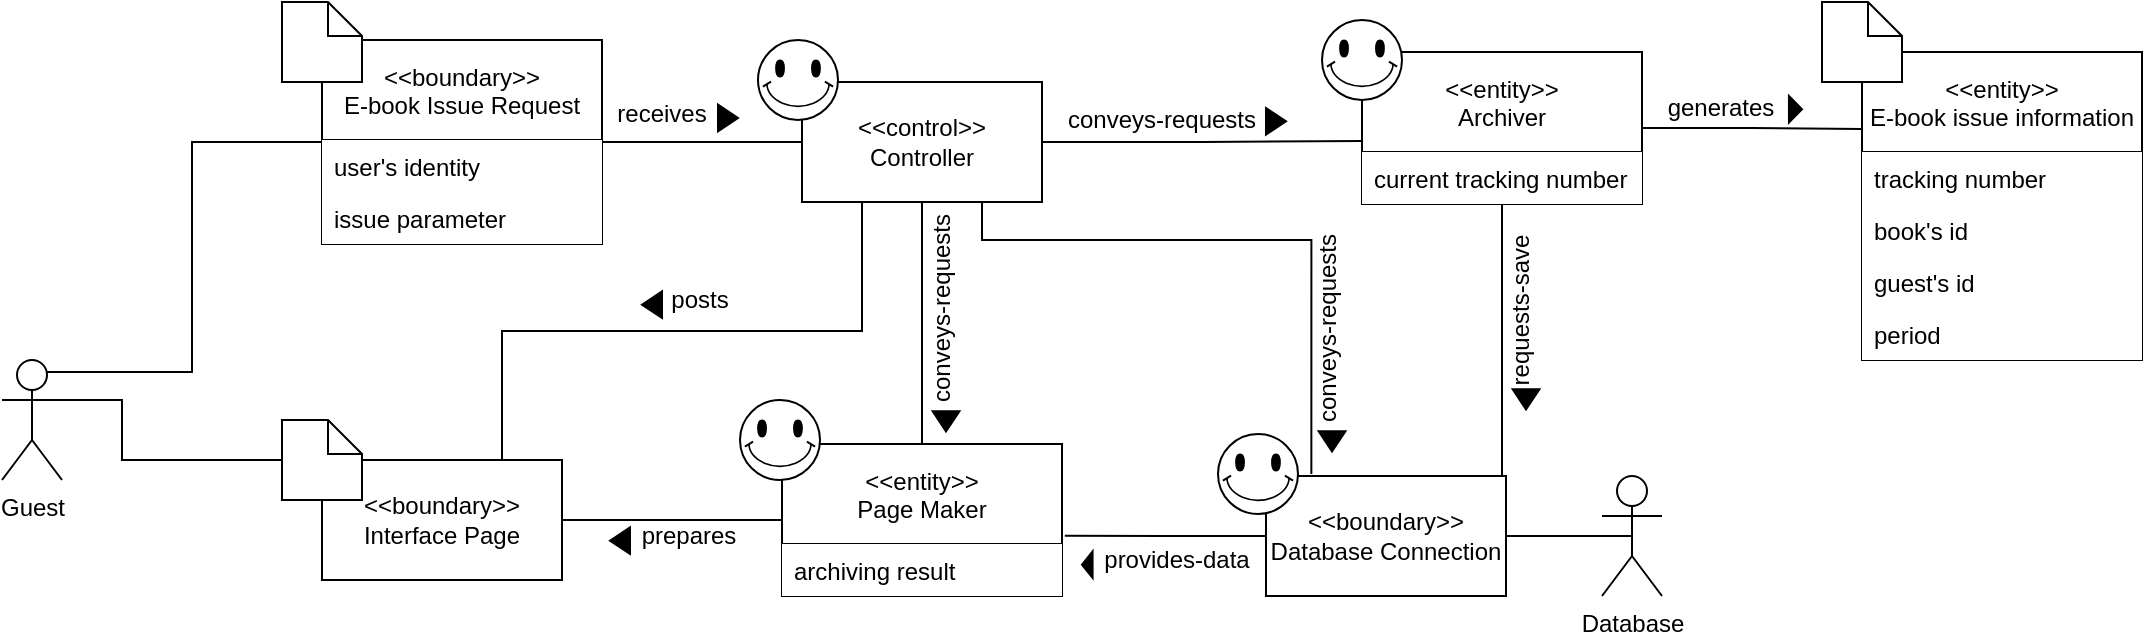 <mxfile version="14.6.6" type="github">
  <diagram id="Ahu1lWfsLy-Kstf_tas9" name="Page-1">
    <mxGraphModel dx="2036" dy="1252" grid="1" gridSize="10" guides="1" tooltips="1" connect="1" arrows="1" fold="1" page="1" pageScale="1" pageWidth="827" pageHeight="1169" math="0" shadow="0">
      <root>
        <mxCell id="0" />
        <mxCell id="1" parent="0" />
        <mxCell id="RzItGrPprOTBNBFDB4bP-28" style="edgeStyle=orthogonalEdgeStyle;rounded=0;orthogonalLoop=1;jettySize=auto;html=1;entryX=0.5;entryY=0;entryDx=0;entryDy=0;endArrow=none;endFill=0;" parent="1" source="RzItGrPprOTBNBFDB4bP-31" target="RzItGrPprOTBNBFDB4bP-49" edge="1">
          <mxGeometry relative="1" as="geometry" />
        </mxCell>
        <mxCell id="RzItGrPprOTBNBFDB4bP-30" style="edgeStyle=orthogonalEdgeStyle;rounded=0;orthogonalLoop=1;jettySize=auto;html=1;entryX=0.75;entryY=0;entryDx=0;entryDy=0;startArrow=none;startFill=0;endArrow=none;endFill=0;exitX=0.25;exitY=1;exitDx=0;exitDy=0;" parent="1" source="RzItGrPprOTBNBFDB4bP-31" target="RzItGrPprOTBNBFDB4bP-33" edge="1">
          <mxGeometry relative="1" as="geometry" />
        </mxCell>
        <mxCell id="RzItGrPprOTBNBFDB4bP-97" style="edgeStyle=orthogonalEdgeStyle;rounded=0;orthogonalLoop=1;jettySize=auto;html=1;endArrow=none;endFill=0;entryX=0.004;entryY=0.586;entryDx=0;entryDy=0;entryPerimeter=0;" parent="1" source="RzItGrPprOTBNBFDB4bP-31" target="RzItGrPprOTBNBFDB4bP-105" edge="1">
          <mxGeometry relative="1" as="geometry">
            <mxPoint x="850" y="321" as="targetPoint" />
          </mxGeometry>
        </mxCell>
        <mxCell id="RzItGrPprOTBNBFDB4bP-31" value="&amp;lt;&amp;lt;control&amp;gt;&amp;gt;&lt;br&gt;Controller" style="rounded=0;whiteSpace=wrap;html=1;" parent="1" vertex="1">
          <mxGeometry x="570" y="291" width="120" height="60" as="geometry" />
        </mxCell>
        <mxCell id="RzItGrPprOTBNBFDB4bP-32" style="edgeStyle=orthogonalEdgeStyle;rounded=0;orthogonalLoop=1;jettySize=auto;html=1;exitX=1;exitY=0.5;exitDx=0;exitDy=0;entryX=0;entryY=0.5;entryDx=0;entryDy=0;endArrow=none;endFill=0;startArrow=none;startFill=0;" parent="1" source="RzItGrPprOTBNBFDB4bP-33" target="RzItGrPprOTBNBFDB4bP-49" edge="1">
          <mxGeometry relative="1" as="geometry" />
        </mxCell>
        <mxCell id="RzItGrPprOTBNBFDB4bP-33" value="&amp;lt;&amp;lt;boundary&amp;gt;&amp;gt;&lt;br&gt;Interface Page" style="rounded=0;whiteSpace=wrap;html=1;" parent="1" vertex="1">
          <mxGeometry x="330" y="480" width="120" height="60" as="geometry" />
        </mxCell>
        <mxCell id="RzItGrPprOTBNBFDB4bP-34" style="edgeStyle=orthogonalEdgeStyle;rounded=0;orthogonalLoop=1;jettySize=auto;html=1;endArrow=none;endFill=0;entryX=0.75;entryY=1;entryDx=0;entryDy=0;exitX=0.189;exitY=-0.017;exitDx=0;exitDy=0;exitPerimeter=0;" parent="1" source="RzItGrPprOTBNBFDB4bP-36" target="RzItGrPprOTBNBFDB4bP-31" edge="1">
          <mxGeometry relative="1" as="geometry">
            <Array as="points">
              <mxPoint x="825" y="370" />
              <mxPoint x="660" y="370" />
            </Array>
          </mxGeometry>
        </mxCell>
        <mxCell id="RzItGrPprOTBNBFDB4bP-117" style="edgeStyle=orthogonalEdgeStyle;rounded=0;orthogonalLoop=1;jettySize=auto;html=1;entryX=1.01;entryY=0.603;entryDx=0;entryDy=0;entryPerimeter=0;endArrow=none;endFill=0;" parent="1" source="RzItGrPprOTBNBFDB4bP-36" target="RzItGrPprOTBNBFDB4bP-49" edge="1">
          <mxGeometry relative="1" as="geometry" />
        </mxCell>
        <mxCell id="RzItGrPprOTBNBFDB4bP-36" value="&amp;lt;&amp;lt;boundary&amp;gt;&amp;gt;&lt;br&gt;Database Connection" style="rounded=0;whiteSpace=wrap;html=1;" parent="1" vertex="1">
          <mxGeometry x="802" y="488" width="120" height="60" as="geometry" />
        </mxCell>
        <mxCell id="RzItGrPprOTBNBFDB4bP-37" style="edgeStyle=orthogonalEdgeStyle;rounded=0;orthogonalLoop=1;jettySize=auto;html=1;exitX=0.5;exitY=0.5;exitDx=0;exitDy=0;exitPerimeter=0;endArrow=none;endFill=0;" parent="1" source="RzItGrPprOTBNBFDB4bP-38" target="RzItGrPprOTBNBFDB4bP-36" edge="1">
          <mxGeometry relative="1" as="geometry" />
        </mxCell>
        <mxCell id="RzItGrPprOTBNBFDB4bP-38" value="Database" style="shape=umlActor;verticalLabelPosition=bottom;verticalAlign=top;html=1;outlineConnect=0;" parent="1" vertex="1">
          <mxGeometry x="970" y="488" width="30" height="60" as="geometry" />
        </mxCell>
        <mxCell id="RzItGrPprOTBNBFDB4bP-39" style="edgeStyle=orthogonalEdgeStyle;rounded=0;orthogonalLoop=1;jettySize=auto;html=1;entryX=0;entryY=0.5;entryDx=0;entryDy=0;endArrow=none;endFill=0;exitX=0.75;exitY=0.1;exitDx=0;exitDy=0;exitPerimeter=0;" parent="1" source="RzItGrPprOTBNBFDB4bP-41" target="RzItGrPprOTBNBFDB4bP-43" edge="1">
          <mxGeometry relative="1" as="geometry" />
        </mxCell>
        <mxCell id="RzItGrPprOTBNBFDB4bP-40" style="edgeStyle=orthogonalEdgeStyle;rounded=0;orthogonalLoop=1;jettySize=auto;html=1;endArrow=none;endFill=0;exitX=1;exitY=0.333;exitDx=0;exitDy=0;exitPerimeter=0;" parent="1" source="RzItGrPprOTBNBFDB4bP-41" target="RzItGrPprOTBNBFDB4bP-33" edge="1">
          <mxGeometry relative="1" as="geometry">
            <Array as="points">
              <mxPoint x="230" y="450" />
              <mxPoint x="230" y="480" />
              <mxPoint x="430" y="480" />
            </Array>
          </mxGeometry>
        </mxCell>
        <mxCell id="RzItGrPprOTBNBFDB4bP-41" value="Guest" style="shape=umlActor;verticalLabelPosition=bottom;verticalAlign=top;html=1;outlineConnect=0;" parent="1" vertex="1">
          <mxGeometry x="170" y="430" width="30" height="60" as="geometry" />
        </mxCell>
        <mxCell id="RzItGrPprOTBNBFDB4bP-42" style="edgeStyle=orthogonalEdgeStyle;rounded=0;orthogonalLoop=1;jettySize=auto;html=1;exitX=1;exitY=0.5;exitDx=0;exitDy=0;entryX=0;entryY=0.5;entryDx=0;entryDy=0;endArrow=none;endFill=0;" parent="1" source="RzItGrPprOTBNBFDB4bP-43" target="RzItGrPprOTBNBFDB4bP-31" edge="1">
          <mxGeometry relative="1" as="geometry" />
        </mxCell>
        <mxCell id="RzItGrPprOTBNBFDB4bP-43" value="&lt;&lt;boundary&gt;&gt;&#xa;E-book Issue Request" style="swimlane;fontStyle=0;childLayout=stackLayout;horizontal=1;startSize=50;horizontalStack=0;resizeParent=1;resizeParentMax=0;resizeLast=0;collapsible=1;marginBottom=0;" parent="1" vertex="1">
          <mxGeometry x="330" y="270" width="140" height="102" as="geometry">
            <mxRectangle x="330" y="270" width="120" height="50" as="alternateBounds" />
          </mxGeometry>
        </mxCell>
        <mxCell id="RzItGrPprOTBNBFDB4bP-44" value="user&#39;s identity" style="text;align=left;verticalAlign=top;spacingLeft=4;spacingRight=4;overflow=hidden;rotatable=0;points=[[0,0.5],[1,0.5]];portConstraint=eastwest;fillColor=#ffffff;" parent="RzItGrPprOTBNBFDB4bP-43" vertex="1">
          <mxGeometry y="50" width="140" height="26" as="geometry" />
        </mxCell>
        <mxCell id="RzItGrPprOTBNBFDB4bP-45" value="issue parameter" style="text;align=left;verticalAlign=top;spacingLeft=4;spacingRight=4;overflow=hidden;rotatable=0;points=[[0,0.5],[1,0.5]];portConstraint=eastwest;fillColor=#ffffff;" parent="RzItGrPprOTBNBFDB4bP-43" vertex="1">
          <mxGeometry y="76" width="140" height="26" as="geometry" />
        </mxCell>
        <mxCell id="RzItGrPprOTBNBFDB4bP-49" value="&lt;&lt;entity&gt;&gt;&#xa;Page Maker" style="swimlane;fontStyle=0;childLayout=stackLayout;horizontal=1;startSize=50;horizontalStack=0;resizeParent=1;resizeParentMax=0;resizeLast=0;collapsible=1;marginBottom=0;" parent="1" vertex="1">
          <mxGeometry x="560" y="472" width="140" height="76" as="geometry" />
        </mxCell>
        <mxCell id="RzItGrPprOTBNBFDB4bP-50" value="archiving result" style="text;align=left;verticalAlign=top;spacingLeft=4;spacingRight=4;overflow=hidden;rotatable=0;points=[[0,0.5],[1,0.5]];portConstraint=eastwest;fillColor=#ffffff;" parent="RzItGrPprOTBNBFDB4bP-49" vertex="1">
          <mxGeometry y="50" width="140" height="26" as="geometry" />
        </mxCell>
        <mxCell id="RzItGrPprOTBNBFDB4bP-51" value="" style="verticalLabelPosition=bottom;verticalAlign=top;html=1;shape=mxgraph.basic.smiley" parent="1" vertex="1">
          <mxGeometry x="539" y="450" width="40" height="40" as="geometry" />
        </mxCell>
        <mxCell id="RzItGrPprOTBNBFDB4bP-52" value="" style="verticalLabelPosition=bottom;verticalAlign=top;html=1;shape=mxgraph.basic.smiley" parent="1" vertex="1">
          <mxGeometry x="548" y="270" width="40" height="40" as="geometry" />
        </mxCell>
        <mxCell id="RzItGrPprOTBNBFDB4bP-53" value="" style="verticalLabelPosition=bottom;verticalAlign=top;html=1;shape=mxgraph.basic.smiley" parent="1" vertex="1">
          <mxGeometry x="778" y="467" width="40" height="40" as="geometry" />
        </mxCell>
        <mxCell id="RzItGrPprOTBNBFDB4bP-55" value="" style="shape=note2;boundedLbl=1;whiteSpace=wrap;html=1;size=17;verticalAlign=top;align=center;fillColor=#ffffff;" parent="1" vertex="1">
          <mxGeometry x="310" y="251" width="40" height="40" as="geometry" />
        </mxCell>
        <mxCell id="RzItGrPprOTBNBFDB4bP-56" value="" style="shape=note2;boundedLbl=1;whiteSpace=wrap;html=1;size=17;verticalAlign=top;align=center;fillColor=#ffffff;" parent="1" vertex="1">
          <mxGeometry x="310" y="460" width="40" height="40" as="geometry" />
        </mxCell>
        <mxCell id="RzItGrPprOTBNBFDB4bP-64" value="" style="group;rotation=90;" parent="1" vertex="1" connectable="0">
          <mxGeometry x="587" y="400" width="112" height="20" as="geometry" />
        </mxCell>
        <mxCell id="RzItGrPprOTBNBFDB4bP-65" value="conveys-requests" style="text;html=1;strokeColor=none;fillColor=none;align=center;verticalAlign=middle;whiteSpace=wrap;rounded=0;rotation=-90;" parent="RzItGrPprOTBNBFDB4bP-64" vertex="1">
          <mxGeometry x="3" y="-6" width="100" height="20" as="geometry" />
        </mxCell>
        <mxCell id="RzItGrPprOTBNBFDB4bP-66" value="" style="triangle;whiteSpace=wrap;html=1;fillColor=#000000;rotation=90;" parent="RzItGrPprOTBNBFDB4bP-64" vertex="1">
          <mxGeometry x="50" y="54" width="10" height="13.33" as="geometry" />
        </mxCell>
        <mxCell id="RzItGrPprOTBNBFDB4bP-67" value="" style="group" parent="1" vertex="1" connectable="0">
          <mxGeometry x="490" y="390" width="49" height="20" as="geometry" />
        </mxCell>
        <mxCell id="RzItGrPprOTBNBFDB4bP-68" value="posts" style="text;html=1;strokeColor=none;fillColor=none;align=center;verticalAlign=middle;whiteSpace=wrap;rounded=0;" parent="RzItGrPprOTBNBFDB4bP-67" vertex="1">
          <mxGeometry x="9" width="40" height="20" as="geometry" />
        </mxCell>
        <mxCell id="RzItGrPprOTBNBFDB4bP-69" value="" style="triangle;whiteSpace=wrap;html=1;fillColor=#000000;rotation=-180;" parent="RzItGrPprOTBNBFDB4bP-67" vertex="1">
          <mxGeometry y="5.67" width="10" height="13.33" as="geometry" />
        </mxCell>
        <mxCell id="RzItGrPprOTBNBFDB4bP-70" value="" style="group" parent="1" vertex="1" connectable="0">
          <mxGeometry x="474" y="508" width="70" height="20" as="geometry" />
        </mxCell>
        <mxCell id="RzItGrPprOTBNBFDB4bP-71" value="prepares" style="text;html=1;strokeColor=none;fillColor=none;align=center;verticalAlign=middle;whiteSpace=wrap;rounded=0;" parent="RzItGrPprOTBNBFDB4bP-70" vertex="1">
          <mxGeometry x="9" width="61" height="20" as="geometry" />
        </mxCell>
        <mxCell id="RzItGrPprOTBNBFDB4bP-72" value="" style="triangle;whiteSpace=wrap;html=1;fillColor=#000000;rotation=-180;" parent="RzItGrPprOTBNBFDB4bP-70" vertex="1">
          <mxGeometry y="5.67" width="10" height="13.33" as="geometry" />
        </mxCell>
        <mxCell id="RzItGrPprOTBNBFDB4bP-81" value="" style="group;rotation=90;" parent="1" vertex="1" connectable="0">
          <mxGeometry x="780" y="410" width="112" height="20" as="geometry" />
        </mxCell>
        <mxCell id="RzItGrPprOTBNBFDB4bP-82" value="conveys-requests" style="text;html=1;strokeColor=none;fillColor=none;align=center;verticalAlign=middle;whiteSpace=wrap;rounded=0;rotation=-90;" parent="RzItGrPprOTBNBFDB4bP-81" vertex="1">
          <mxGeometry x="3" y="-6" width="100" height="20" as="geometry" />
        </mxCell>
        <mxCell id="RzItGrPprOTBNBFDB4bP-83" value="" style="triangle;whiteSpace=wrap;html=1;fillColor=#000000;rotation=90;" parent="RzItGrPprOTBNBFDB4bP-81" vertex="1">
          <mxGeometry x="50" y="54" width="10" height="13.33" as="geometry" />
        </mxCell>
        <mxCell id="RzItGrPprOTBNBFDB4bP-88" style="edgeStyle=orthogonalEdgeStyle;rounded=0;orthogonalLoop=1;jettySize=auto;html=1;endArrow=none;endFill=0;" parent="1" source="RzItGrPprOTBNBFDB4bP-105" target="RzItGrPprOTBNBFDB4bP-36" edge="1">
          <mxGeometry relative="1" as="geometry">
            <mxPoint x="880" y="351" as="sourcePoint" />
            <mxPoint x="849" y="490" as="targetPoint" />
            <Array as="points">
              <mxPoint x="920" y="460" />
              <mxPoint x="920" y="460" />
            </Array>
          </mxGeometry>
        </mxCell>
        <mxCell id="RzItGrPprOTBNBFDB4bP-89" value="" style="group;rotation=90;" parent="1" vertex="1" connectable="0">
          <mxGeometry x="876" y="410" width="112" height="20" as="geometry" />
        </mxCell>
        <mxCell id="RzItGrPprOTBNBFDB4bP-90" value="requests-save" style="text;html=1;strokeColor=none;fillColor=none;align=center;verticalAlign=middle;whiteSpace=wrap;rounded=0;rotation=-90;" parent="RzItGrPprOTBNBFDB4bP-89" vertex="1">
          <mxGeometry x="11.5" y="-14.5" width="83" height="20" as="geometry" />
        </mxCell>
        <mxCell id="RzItGrPprOTBNBFDB4bP-91" value="" style="triangle;whiteSpace=wrap;html=1;fillColor=#000000;rotation=90;" parent="RzItGrPprOTBNBFDB4bP-89" vertex="1">
          <mxGeometry x="51" y="33" width="10" height="13.33" as="geometry" />
        </mxCell>
        <mxCell id="RzItGrPprOTBNBFDB4bP-92" value="&lt;&lt;entity&gt;&gt;&#xa;E-book issue information" style="swimlane;fontStyle=0;childLayout=stackLayout;horizontal=1;startSize=50;horizontalStack=0;resizeParent=1;resizeParentMax=0;resizeLast=0;collapsible=1;marginBottom=0;" parent="1" vertex="1">
          <mxGeometry x="1100" y="276" width="140" height="154" as="geometry">
            <mxRectangle x="330" y="270" width="120" height="50" as="alternateBounds" />
          </mxGeometry>
        </mxCell>
        <mxCell id="RzItGrPprOTBNBFDB4bP-93" value="tracking number" style="text;align=left;verticalAlign=top;spacingLeft=4;spacingRight=4;overflow=hidden;rotatable=0;points=[[0,0.5],[1,0.5]];portConstraint=eastwest;fillColor=#ffffff;" parent="RzItGrPprOTBNBFDB4bP-92" vertex="1">
          <mxGeometry y="50" width="140" height="26" as="geometry" />
        </mxCell>
        <mxCell id="RzItGrPprOTBNBFDB4bP-94" value="book&#39;s id" style="text;align=left;verticalAlign=top;spacingLeft=4;spacingRight=4;overflow=hidden;rotatable=0;points=[[0,0.5],[1,0.5]];portConstraint=eastwest;fillColor=#ffffff;" parent="RzItGrPprOTBNBFDB4bP-92" vertex="1">
          <mxGeometry y="76" width="140" height="26" as="geometry" />
        </mxCell>
        <mxCell id="RzItGrPprOTBNBFDB4bP-102" value="guest&#39;s id" style="text;align=left;verticalAlign=top;spacingLeft=4;spacingRight=4;overflow=hidden;rotatable=0;points=[[0,0.5],[1,0.5]];portConstraint=eastwest;fillColor=#ffffff;" parent="RzItGrPprOTBNBFDB4bP-92" vertex="1">
          <mxGeometry y="102" width="140" height="26" as="geometry" />
        </mxCell>
        <mxCell id="RzItGrPprOTBNBFDB4bP-103" value="period" style="text;align=left;verticalAlign=top;spacingLeft=4;spacingRight=4;overflow=hidden;rotatable=0;points=[[0,0.5],[1,0.5]];portConstraint=eastwest;fillColor=#ffffff;" parent="RzItGrPprOTBNBFDB4bP-92" vertex="1">
          <mxGeometry y="128" width="140" height="26" as="geometry" />
        </mxCell>
        <mxCell id="RzItGrPprOTBNBFDB4bP-95" value="" style="shape=note2;boundedLbl=1;whiteSpace=wrap;html=1;size=17;verticalAlign=top;align=center;fillColor=#ffffff;" parent="1" vertex="1">
          <mxGeometry x="1080" y="251" width="40" height="40" as="geometry" />
        </mxCell>
        <mxCell id="RzItGrPprOTBNBFDB4bP-98" value="" style="group;rotation=0;" parent="1" vertex="1" connectable="0">
          <mxGeometry x="700" y="300" width="112" height="20" as="geometry" />
        </mxCell>
        <mxCell id="RzItGrPprOTBNBFDB4bP-99" value="conveys-requests" style="text;html=1;strokeColor=none;fillColor=none;align=center;verticalAlign=middle;whiteSpace=wrap;rounded=0;rotation=0;" parent="RzItGrPprOTBNBFDB4bP-98" vertex="1">
          <mxGeometry width="100" height="20" as="geometry" />
        </mxCell>
        <mxCell id="RzItGrPprOTBNBFDB4bP-100" value="" style="triangle;whiteSpace=wrap;html=1;fillColor=#000000;rotation=0;" parent="RzItGrPprOTBNBFDB4bP-98" vertex="1">
          <mxGeometry x="102" y="4" width="10" height="13.33" as="geometry" />
        </mxCell>
        <mxCell id="RzItGrPprOTBNBFDB4bP-101" value="" style="group" parent="1" vertex="1" connectable="0">
          <mxGeometry x="480" y="296.66" width="58" height="20" as="geometry" />
        </mxCell>
        <mxCell id="RzItGrPprOTBNBFDB4bP-57" value="receives" style="text;html=1;strokeColor=none;fillColor=none;align=center;verticalAlign=middle;whiteSpace=wrap;rounded=0;" parent="RzItGrPprOTBNBFDB4bP-101" vertex="1">
          <mxGeometry width="40" height="20" as="geometry" />
        </mxCell>
        <mxCell id="RzItGrPprOTBNBFDB4bP-58" value="" style="triangle;whiteSpace=wrap;html=1;fillColor=#000000;" parent="RzItGrPprOTBNBFDB4bP-101" vertex="1">
          <mxGeometry x="48" y="5.67" width="10" height="13.33" as="geometry" />
        </mxCell>
        <mxCell id="RzItGrPprOTBNBFDB4bP-107" style="edgeStyle=orthogonalEdgeStyle;rounded=0;orthogonalLoop=1;jettySize=auto;html=1;entryX=0;entryY=0.25;entryDx=0;entryDy=0;endArrow=none;endFill=0;" parent="1" source="RzItGrPprOTBNBFDB4bP-105" target="RzItGrPprOTBNBFDB4bP-92" edge="1">
          <mxGeometry relative="1" as="geometry" />
        </mxCell>
        <mxCell id="RzItGrPprOTBNBFDB4bP-105" value="&lt;&lt;entity&gt;&gt;&#xa;Archiver" style="swimlane;fontStyle=0;childLayout=stackLayout;horizontal=1;startSize=50;horizontalStack=0;resizeParent=1;resizeParentMax=0;resizeLast=0;collapsible=1;marginBottom=0;" parent="1" vertex="1">
          <mxGeometry x="850" y="276" width="140" height="76" as="geometry" />
        </mxCell>
        <mxCell id="RzItGrPprOTBNBFDB4bP-106" value="current tracking number" style="text;align=left;verticalAlign=top;spacingLeft=4;spacingRight=4;overflow=hidden;rotatable=0;points=[[0,0.5],[1,0.5]];portConstraint=eastwest;fillColor=#ffffff;" parent="RzItGrPprOTBNBFDB4bP-105" vertex="1">
          <mxGeometry y="50" width="140" height="26" as="geometry" />
        </mxCell>
        <mxCell id="RzItGrPprOTBNBFDB4bP-87" value="" style="verticalLabelPosition=bottom;verticalAlign=top;html=1;shape=mxgraph.basic.smiley" parent="1" vertex="1">
          <mxGeometry x="830" y="260" width="40" height="40" as="geometry" />
        </mxCell>
        <mxCell id="RzItGrPprOTBNBFDB4bP-109" value="" style="group;rotation=0;" parent="1" vertex="1" connectable="0">
          <mxGeometry x="997" y="294" width="73" height="20" as="geometry" />
        </mxCell>
        <mxCell id="RzItGrPprOTBNBFDB4bP-110" value="generates" style="text;html=1;strokeColor=none;fillColor=none;align=center;verticalAlign=middle;whiteSpace=wrap;rounded=0;rotation=0;" parent="RzItGrPprOTBNBFDB4bP-109" vertex="1">
          <mxGeometry width="65.179" height="20" as="geometry" />
        </mxCell>
        <mxCell id="RzItGrPprOTBNBFDB4bP-111" value="" style="triangle;whiteSpace=wrap;html=1;fillColor=#000000;rotation=0;" parent="RzItGrPprOTBNBFDB4bP-109" vertex="1">
          <mxGeometry x="66.482" y="4" width="6.518" height="13.33" as="geometry" />
        </mxCell>
        <mxCell id="RzItGrPprOTBNBFDB4bP-114" value="" style="group" parent="1" vertex="1" connectable="0">
          <mxGeometry x="710" y="520" width="90" height="20" as="geometry" />
        </mxCell>
        <mxCell id="RzItGrPprOTBNBFDB4bP-115" value="provides-data" style="text;html=1;strokeColor=none;fillColor=none;align=center;verticalAlign=middle;whiteSpace=wrap;rounded=0;" parent="RzItGrPprOTBNBFDB4bP-114" vertex="1">
          <mxGeometry x="4.762" width="85.238" height="20" as="geometry" />
        </mxCell>
        <mxCell id="RzItGrPprOTBNBFDB4bP-116" value="" style="triangle;whiteSpace=wrap;html=1;fillColor=#000000;rotation=-180;" parent="RzItGrPprOTBNBFDB4bP-114" vertex="1">
          <mxGeometry y="5.67" width="5.294" height="13.33" as="geometry" />
        </mxCell>
      </root>
    </mxGraphModel>
  </diagram>
</mxfile>
